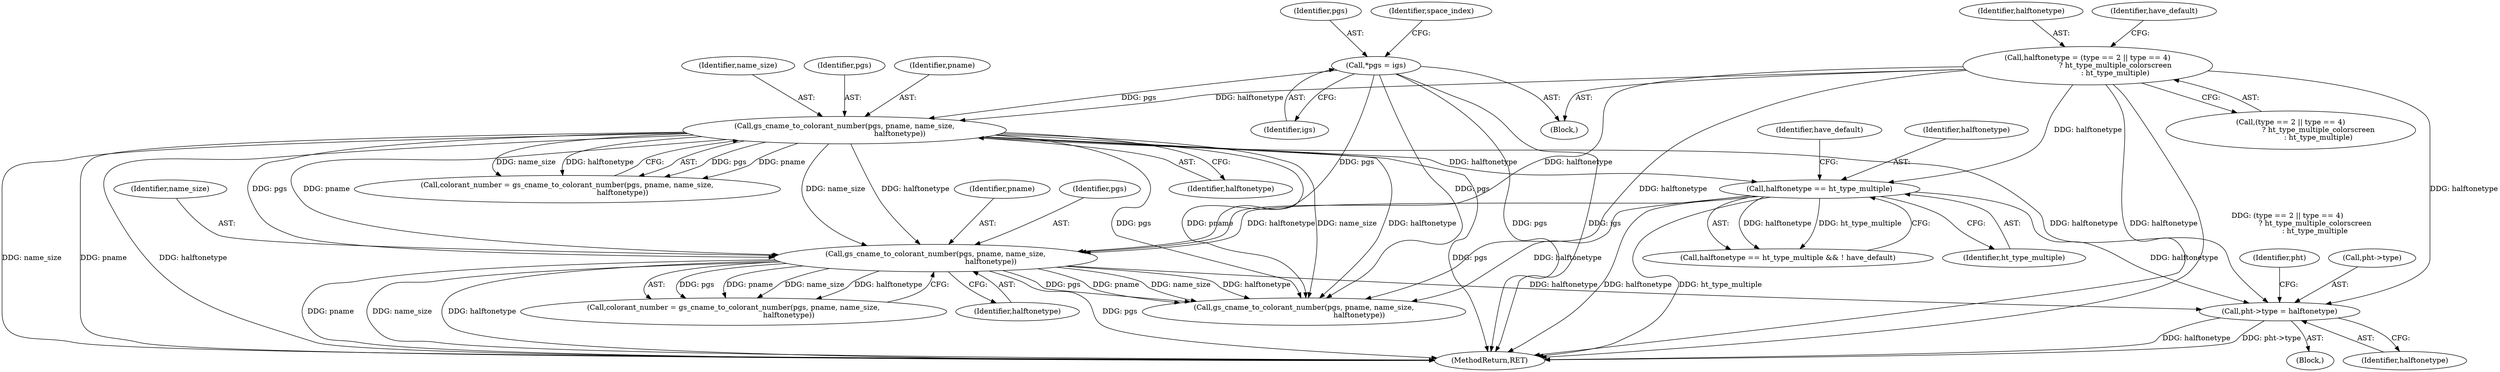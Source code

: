 digraph "0_ghostscript_f5c7555c30393e64ec1f5ab0dfae5b55b3b3fc78@pointer" {
"1000629" [label="(Call,pht->type = halftonetype)"];
"1000218" [label="(Call,halftonetype = (type == 2 || type == 4)\n                        ? ht_type_multiple_colorscreen\n                        : ht_type_multiple)"];
"1000291" [label="(Call,gs_cname_to_colorant_number(pgs, pname, name_size,\n                                                halftonetype))"];
"1000181" [label="(Call,*pgs = igs)"];
"1000477" [label="(Call,gs_cname_to_colorant_number(pgs, pname, name_size,\n                                                halftonetype))"];
"1000334" [label="(Call,halftonetype == ht_type_multiple)"];
"1000479" [label="(Identifier,pname)"];
"1001024" [label="(MethodReturn,RET)"];
"1000638" [label="(Identifier,pht)"];
"1000220" [label="(Call,(type == 2 || type == 4)\n                        ? ht_type_multiple_colorscreen\n                        : ht_type_multiple)"];
"1000219" [label="(Identifier,halftonetype)"];
"1000477" [label="(Call,gs_cname_to_colorant_number(pgs, pname, name_size,\n                                                halftonetype))"];
"1000182" [label="(Identifier,pgs)"];
"1000291" [label="(Call,gs_cname_to_colorant_number(pgs, pname, name_size,\n                                                halftonetype))"];
"1000630" [label="(Call,pht->type)"];
"1000478" [label="(Identifier,pgs)"];
"1000333" [label="(Call,halftonetype == ht_type_multiple && ! have_default)"];
"1000295" [label="(Identifier,halftonetype)"];
"1000475" [label="(Call,colorant_number = gs_cname_to_colorant_number(pgs, pname, name_size,\n                                                halftonetype))"];
"1000127" [label="(Block,)"];
"1000293" [label="(Identifier,pname)"];
"1000628" [label="(Block,)"];
"1000629" [label="(Call,pht->type = halftonetype)"];
"1000480" [label="(Identifier,name_size)"];
"1000186" [label="(Identifier,space_index)"];
"1000294" [label="(Identifier,name_size)"];
"1000335" [label="(Identifier,halftonetype)"];
"1000231" [label="(Identifier,have_default)"];
"1000481" [label="(Identifier,halftonetype)"];
"1000183" [label="(Identifier,igs)"];
"1000734" [label="(Call,gs_cname_to_colorant_number(pgs, pname, name_size,\n                                                halftonetype))"];
"1000633" [label="(Identifier,halftonetype)"];
"1000334" [label="(Call,halftonetype == ht_type_multiple)"];
"1000289" [label="(Call,colorant_number = gs_cname_to_colorant_number(pgs, pname, name_size,\n                                                halftonetype))"];
"1000218" [label="(Call,halftonetype = (type == 2 || type == 4)\n                        ? ht_type_multiple_colorscreen\n                        : ht_type_multiple)"];
"1000336" [label="(Identifier,ht_type_multiple)"];
"1000181" [label="(Call,*pgs = igs)"];
"1000338" [label="(Identifier,have_default)"];
"1000292" [label="(Identifier,pgs)"];
"1000629" -> "1000628"  [label="AST: "];
"1000629" -> "1000633"  [label="CFG: "];
"1000630" -> "1000629"  [label="AST: "];
"1000633" -> "1000629"  [label="AST: "];
"1000638" -> "1000629"  [label="CFG: "];
"1000629" -> "1001024"  [label="DDG: pht->type"];
"1000629" -> "1001024"  [label="DDG: halftonetype"];
"1000218" -> "1000629"  [label="DDG: halftonetype"];
"1000291" -> "1000629"  [label="DDG: halftonetype"];
"1000477" -> "1000629"  [label="DDG: halftonetype"];
"1000334" -> "1000629"  [label="DDG: halftonetype"];
"1000218" -> "1000127"  [label="AST: "];
"1000218" -> "1000220"  [label="CFG: "];
"1000219" -> "1000218"  [label="AST: "];
"1000220" -> "1000218"  [label="AST: "];
"1000231" -> "1000218"  [label="CFG: "];
"1000218" -> "1001024"  [label="DDG: halftonetype"];
"1000218" -> "1001024"  [label="DDG: (type == 2 || type == 4)\n                        ? ht_type_multiple_colorscreen\n                        : ht_type_multiple"];
"1000218" -> "1000291"  [label="DDG: halftonetype"];
"1000218" -> "1000334"  [label="DDG: halftonetype"];
"1000218" -> "1000477"  [label="DDG: halftonetype"];
"1000218" -> "1000734"  [label="DDG: halftonetype"];
"1000291" -> "1000289"  [label="AST: "];
"1000291" -> "1000295"  [label="CFG: "];
"1000292" -> "1000291"  [label="AST: "];
"1000293" -> "1000291"  [label="AST: "];
"1000294" -> "1000291"  [label="AST: "];
"1000295" -> "1000291"  [label="AST: "];
"1000289" -> "1000291"  [label="CFG: "];
"1000291" -> "1001024"  [label="DDG: pgs"];
"1000291" -> "1001024"  [label="DDG: name_size"];
"1000291" -> "1001024"  [label="DDG: pname"];
"1000291" -> "1001024"  [label="DDG: halftonetype"];
"1000291" -> "1000289"  [label="DDG: pgs"];
"1000291" -> "1000289"  [label="DDG: pname"];
"1000291" -> "1000289"  [label="DDG: name_size"];
"1000291" -> "1000289"  [label="DDG: halftonetype"];
"1000181" -> "1000291"  [label="DDG: pgs"];
"1000291" -> "1000334"  [label="DDG: halftonetype"];
"1000291" -> "1000477"  [label="DDG: pgs"];
"1000291" -> "1000477"  [label="DDG: pname"];
"1000291" -> "1000477"  [label="DDG: name_size"];
"1000291" -> "1000477"  [label="DDG: halftonetype"];
"1000291" -> "1000734"  [label="DDG: pgs"];
"1000291" -> "1000734"  [label="DDG: pname"];
"1000291" -> "1000734"  [label="DDG: name_size"];
"1000291" -> "1000734"  [label="DDG: halftonetype"];
"1000181" -> "1000127"  [label="AST: "];
"1000181" -> "1000183"  [label="CFG: "];
"1000182" -> "1000181"  [label="AST: "];
"1000183" -> "1000181"  [label="AST: "];
"1000186" -> "1000181"  [label="CFG: "];
"1000181" -> "1001024"  [label="DDG: pgs"];
"1000181" -> "1001024"  [label="DDG: igs"];
"1000181" -> "1000477"  [label="DDG: pgs"];
"1000181" -> "1000734"  [label="DDG: pgs"];
"1000477" -> "1000475"  [label="AST: "];
"1000477" -> "1000481"  [label="CFG: "];
"1000478" -> "1000477"  [label="AST: "];
"1000479" -> "1000477"  [label="AST: "];
"1000480" -> "1000477"  [label="AST: "];
"1000481" -> "1000477"  [label="AST: "];
"1000475" -> "1000477"  [label="CFG: "];
"1000477" -> "1001024"  [label="DDG: pname"];
"1000477" -> "1001024"  [label="DDG: name_size"];
"1000477" -> "1001024"  [label="DDG: halftonetype"];
"1000477" -> "1001024"  [label="DDG: pgs"];
"1000477" -> "1000475"  [label="DDG: pgs"];
"1000477" -> "1000475"  [label="DDG: pname"];
"1000477" -> "1000475"  [label="DDG: name_size"];
"1000477" -> "1000475"  [label="DDG: halftonetype"];
"1000334" -> "1000477"  [label="DDG: halftonetype"];
"1000477" -> "1000734"  [label="DDG: pgs"];
"1000477" -> "1000734"  [label="DDG: pname"];
"1000477" -> "1000734"  [label="DDG: name_size"];
"1000477" -> "1000734"  [label="DDG: halftonetype"];
"1000334" -> "1000333"  [label="AST: "];
"1000334" -> "1000336"  [label="CFG: "];
"1000335" -> "1000334"  [label="AST: "];
"1000336" -> "1000334"  [label="AST: "];
"1000338" -> "1000334"  [label="CFG: "];
"1000333" -> "1000334"  [label="CFG: "];
"1000334" -> "1001024"  [label="DDG: ht_type_multiple"];
"1000334" -> "1001024"  [label="DDG: halftonetype"];
"1000334" -> "1000333"  [label="DDG: halftonetype"];
"1000334" -> "1000333"  [label="DDG: ht_type_multiple"];
"1000334" -> "1000734"  [label="DDG: halftonetype"];
}

